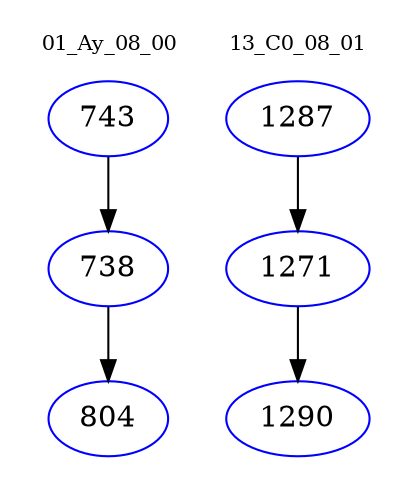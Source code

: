 digraph{
subgraph cluster_0 {
color = white
label = "01_Ay_08_00";
fontsize=10;
T0_743 [label="743", color="blue"]
T0_743 -> T0_738 [color="black"]
T0_738 [label="738", color="blue"]
T0_738 -> T0_804 [color="black"]
T0_804 [label="804", color="blue"]
}
subgraph cluster_1 {
color = white
label = "13_C0_08_01";
fontsize=10;
T1_1287 [label="1287", color="blue"]
T1_1287 -> T1_1271 [color="black"]
T1_1271 [label="1271", color="blue"]
T1_1271 -> T1_1290 [color="black"]
T1_1290 [label="1290", color="blue"]
}
}
